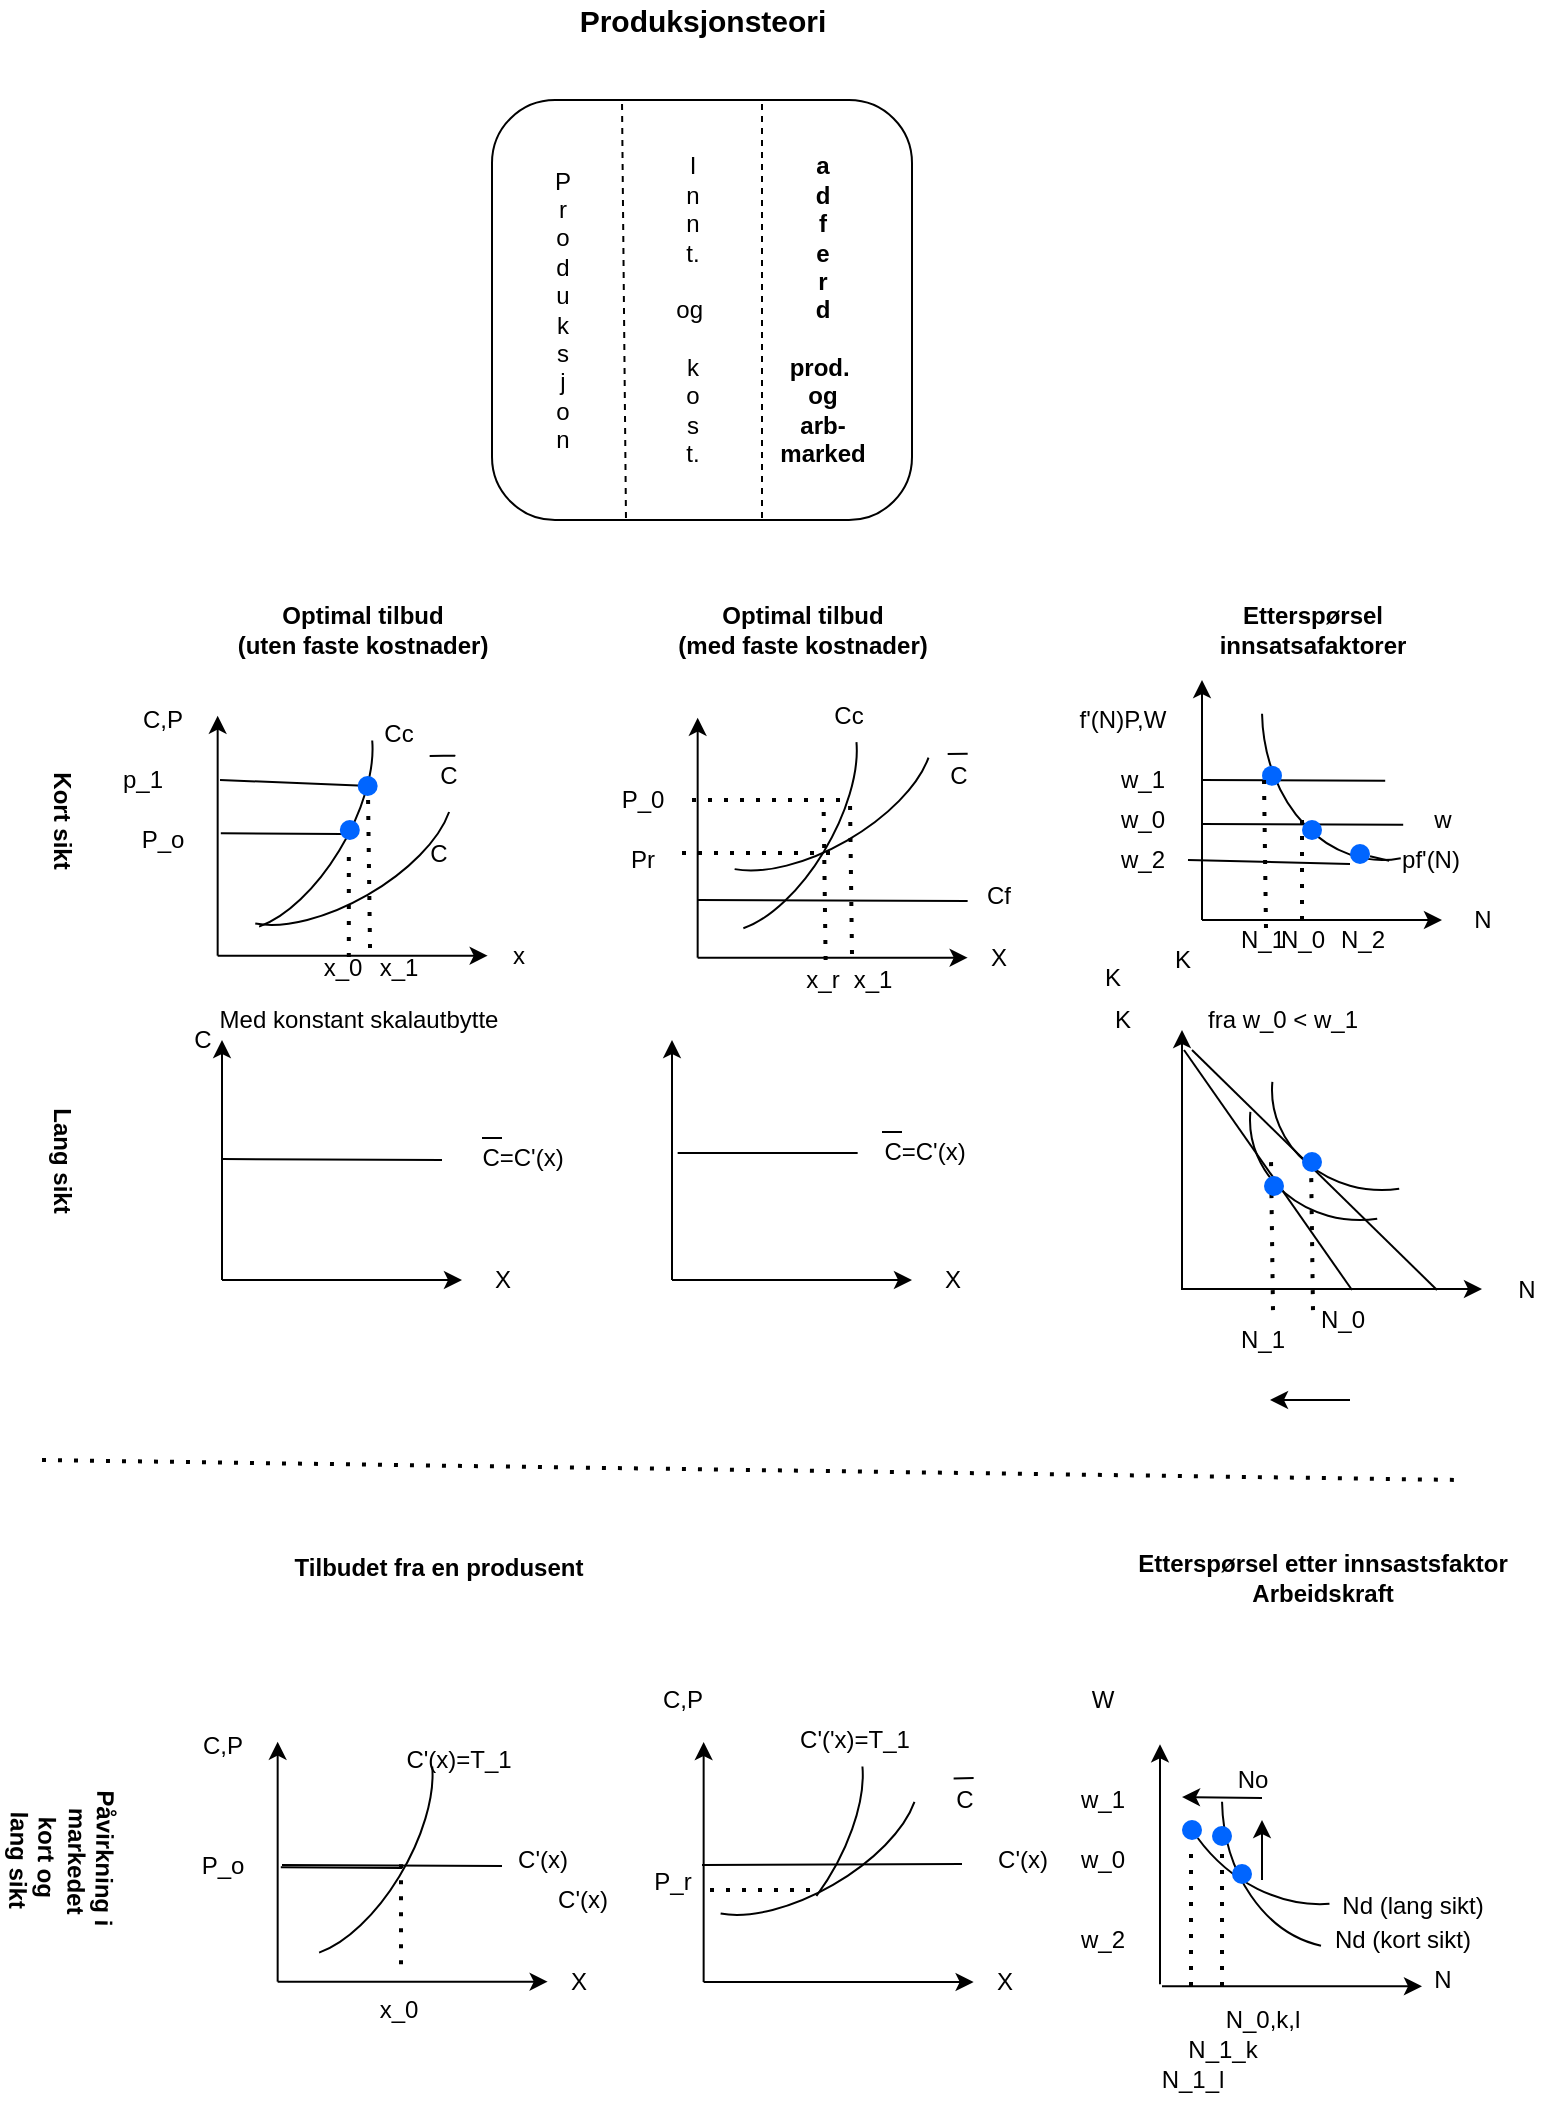<mxfile version="13.9.9" type="device"><diagram id="UaC9sKYSoofSCSLUNyeq" name="Page-1"><mxGraphModel dx="1420" dy="859" grid="1" gridSize="10" guides="1" tooltips="1" connect="1" arrows="1" fold="1" page="1" pageScale="1" pageWidth="827" pageHeight="1169" math="0" shadow="0"><root><mxCell id="0"/><mxCell id="1" parent="0"/><mxCell id="a_rR3JhyI1j8THqwhGgr-1" value="" style="rounded=1;whiteSpace=wrap;html=1;" parent="1" vertex="1"><mxGeometry x="295" y="80" width="210" height="210" as="geometry"/></mxCell><mxCell id="CCestM9y5NQriPeMEOW7-3" value="&lt;span style=&quot;font-size: 15px&quot;&gt;&lt;b&gt;Produksjonsteori&lt;/b&gt;&lt;/span&gt;" style="text;html=1;align=center;verticalAlign=middle;resizable=0;points=[];autosize=1;" parent="1" vertex="1"><mxGeometry x="330" y="30" width="140" height="20" as="geometry"/></mxCell><mxCell id="p_GAQffkMsLSsXMxCHvM-4" value="" style="endArrow=none;dashed=1;html=1;exitX=0.319;exitY=0.995;exitDx=0;exitDy=0;exitPerimeter=0;" parent="1" source="a_rR3JhyI1j8THqwhGgr-1" edge="1"><mxGeometry width="50" height="50" relative="1" as="geometry"><mxPoint x="360" y="180" as="sourcePoint"/><mxPoint x="360" y="80" as="targetPoint"/></mxGeometry></mxCell><mxCell id="p_GAQffkMsLSsXMxCHvM-6" value="" style="endArrow=none;dashed=1;html=1;" parent="1" edge="1"><mxGeometry width="50" height="50" relative="1" as="geometry"><mxPoint x="430" y="289" as="sourcePoint"/><mxPoint x="430" y="80" as="targetPoint"/></mxGeometry></mxCell><mxCell id="p_GAQffkMsLSsXMxCHvM-8" value="P&lt;br&gt;r&lt;br&gt;o&lt;br&gt;d&lt;br&gt;u&lt;br&gt;k&lt;br&gt;s&lt;br&gt;j&lt;br&gt;o&lt;br&gt;n" style="text;html=1;align=center;verticalAlign=middle;resizable=0;points=[];autosize=1;" parent="1" vertex="1"><mxGeometry x="320" y="110" width="20" height="150" as="geometry"/></mxCell><mxCell id="p_GAQffkMsLSsXMxCHvM-9" value="&lt;span&gt;I&lt;br&gt;n&lt;br&gt;n&lt;br&gt;t.&lt;br&gt;&lt;br&gt;og&amp;nbsp;&lt;br&gt;&lt;br&gt;k&lt;br&gt;o&lt;br&gt;s&lt;br&gt;t.&lt;/span&gt;" style="text;html=1;align=center;verticalAlign=middle;resizable=0;points=[];autosize=1;fontStyle=0" parent="1" vertex="1"><mxGeometry x="380" y="105" width="30" height="160" as="geometry"/></mxCell><mxCell id="p_GAQffkMsLSsXMxCHvM-10" value="a&lt;br&gt;d&lt;br&gt;f&lt;br&gt;e&lt;br&gt;r&lt;br&gt;d&lt;br&gt;&lt;br&gt;prod.&amp;nbsp;&lt;br&gt;og&lt;br&gt;arb-&lt;br&gt;marked&lt;br&gt;" style="text;html=1;align=center;verticalAlign=middle;resizable=0;points=[];autosize=1;fontStyle=1" parent="1" vertex="1"><mxGeometry x="430" y="105" width="60" height="160" as="geometry"/></mxCell><mxCell id="951J6tu9F31zDa0Nu7x3-4" value="&lt;b&gt;Etterspørsel &lt;br&gt;innsatsafaktorer&lt;/b&gt;" style="text;html=1;align=center;verticalAlign=middle;resizable=0;points=[];autosize=1;" parent="1" vertex="1"><mxGeometry x="650" y="330" width="110" height="30" as="geometry"/></mxCell><mxCell id="ce3qB9apHPRvtIBne-Hf-3" value="" style="endArrow=classic;html=1;" parent="1" edge="1"><mxGeometry width="50" height="50" relative="1" as="geometry"><mxPoint x="650" y="490" as="sourcePoint"/><mxPoint x="650" y="370" as="targetPoint"/></mxGeometry></mxCell><mxCell id="ce3qB9apHPRvtIBne-Hf-4" value="" style="endArrow=classic;html=1;" parent="1" edge="1"><mxGeometry width="50" height="50" relative="1" as="geometry"><mxPoint x="650" y="490" as="sourcePoint"/><mxPoint x="770" y="490" as="targetPoint"/></mxGeometry></mxCell><mxCell id="ce3qB9apHPRvtIBne-Hf-5" value="&lt;b&gt;Kort sikt&lt;/b&gt;" style="text;html=1;align=center;verticalAlign=middle;resizable=0;points=[];autosize=1;rotation=90;" parent="1" vertex="1"><mxGeometry x="50" y="430" width="60" height="20" as="geometry"/></mxCell><mxCell id="ce3qB9apHPRvtIBne-Hf-6" value="" style="endArrow=classic;html=1;" parent="1" edge="1"><mxGeometry width="50" height="50" relative="1" as="geometry"><mxPoint x="160" y="670" as="sourcePoint"/><mxPoint x="160" y="550" as="targetPoint"/></mxGeometry></mxCell><mxCell id="ce3qB9apHPRvtIBne-Hf-7" value="" style="endArrow=classic;html=1;" parent="1" edge="1"><mxGeometry width="50" height="50" relative="1" as="geometry"><mxPoint x="160" y="670" as="sourcePoint"/><mxPoint x="280" y="670" as="targetPoint"/></mxGeometry></mxCell><mxCell id="ce3qB9apHPRvtIBne-Hf-8" value="&lt;b&gt;Lang sikt&lt;/b&gt;" style="text;html=1;align=center;verticalAlign=middle;resizable=0;points=[];autosize=1;rotation=90;" parent="1" vertex="1"><mxGeometry x="45" y="600" width="70" height="20" as="geometry"/></mxCell><mxCell id="ce3qB9apHPRvtIBne-Hf-13" value="X" style="text;html=1;align=center;verticalAlign=middle;resizable=0;points=[];autosize=1;" parent="1" vertex="1"><mxGeometry x="290" y="660" width="20" height="20" as="geometry"/></mxCell><mxCell id="ce3qB9apHPRvtIBne-Hf-14" value="C" style="text;html=1;align=center;verticalAlign=middle;resizable=0;points=[];autosize=1;" parent="1" vertex="1"><mxGeometry x="140" y="540" width="20" height="20" as="geometry"/></mxCell><mxCell id="zjktEcn0htGLalLvoJsU-2" value="&lt;b&gt;Optimal tilbud &lt;br&gt;(uten faste kostnader)&lt;/b&gt;" style="text;html=1;align=center;verticalAlign=middle;resizable=0;points=[];autosize=1;" parent="1" vertex="1"><mxGeometry x="160" y="330" width="140" height="30" as="geometry"/></mxCell><mxCell id="zjktEcn0htGLalLvoJsU-4" value="&lt;b&gt;Påvirkning i&amp;nbsp; &lt;br&gt;markedet&lt;br&gt;kort og&amp;nbsp;&lt;br&gt;lang sikt&lt;br&gt;&lt;/b&gt;" style="text;html=1;align=center;verticalAlign=middle;resizable=0;points=[];autosize=1;rotation=91;" parent="1" vertex="1"><mxGeometry x="35" y="930" width="90" height="60" as="geometry"/></mxCell><mxCell id="zjktEcn0htGLalLvoJsU-10" value="" style="endArrow=classic;html=1;" parent="1" edge="1"><mxGeometry width="50" height="50" relative="1" as="geometry"><mxPoint x="385" y="670" as="sourcePoint"/><mxPoint x="385" y="550" as="targetPoint"/></mxGeometry></mxCell><mxCell id="zjktEcn0htGLalLvoJsU-11" value="" style="endArrow=classic;html=1;" parent="1" edge="1"><mxGeometry width="50" height="50" relative="1" as="geometry"><mxPoint x="385" y="670" as="sourcePoint"/><mxPoint x="505" y="670" as="targetPoint"/></mxGeometry></mxCell><mxCell id="zjktEcn0htGLalLvoJsU-12" value="X" style="text;html=1;align=center;verticalAlign=middle;resizable=0;points=[];autosize=1;" parent="1" vertex="1"><mxGeometry x="515" y="660" width="20" height="20" as="geometry"/></mxCell><mxCell id="zjktEcn0htGLalLvoJsU-13" value="C" style="text;html=1;align=center;verticalAlign=middle;resizable=0;points=[];autosize=1;" parent="1" vertex="1"><mxGeometry x="257.83" y="447.01" width="20" height="20" as="geometry"/></mxCell><mxCell id="zjktEcn0htGLalLvoJsU-14" value="N" style="text;html=1;align=center;verticalAlign=middle;resizable=0;points=[];autosize=1;" parent="1" vertex="1"><mxGeometry x="780" y="480" width="20" height="20" as="geometry"/></mxCell><mxCell id="zjktEcn0htGLalLvoJsU-15" value="f'(N)P,W" style="text;html=1;align=center;verticalAlign=middle;resizable=0;points=[];autosize=1;" parent="1" vertex="1"><mxGeometry x="580" y="380" width="60" height="20" as="geometry"/></mxCell><mxCell id="zjktEcn0htGLalLvoJsU-16" value="" style="endArrow=none;dashed=1;html=1;dashPattern=1 3;strokeWidth=2;" parent="1" edge="1"><mxGeometry width="50" height="50" relative="1" as="geometry"><mxPoint x="70" y="760" as="sourcePoint"/><mxPoint x="780" y="770" as="targetPoint"/></mxGeometry></mxCell><mxCell id="zjktEcn0htGLalLvoJsU-26" value="" style="endArrow=classic;html=1;" parent="1" edge="1"><mxGeometry width="50" height="50" relative="1" as="geometry"><mxPoint x="629" y="1022.13" as="sourcePoint"/><mxPoint x="629" y="902.13" as="targetPoint"/></mxGeometry></mxCell><mxCell id="zjktEcn0htGLalLvoJsU-27" value="" style="endArrow=classic;html=1;" parent="1" edge="1"><mxGeometry width="50" height="50" relative="1" as="geometry"><mxPoint x="630" y="1023.13" as="sourcePoint"/><mxPoint x="760" y="1023.13" as="targetPoint"/></mxGeometry></mxCell><mxCell id="hWmdZfSJe5X_HmLiATLG-1" value="" style="verticalLabelPosition=bottom;verticalAlign=top;html=1;shape=mxgraph.basic.arc;startAngle=0.975;endAngle=0.246;rotation=-180;" parent="1" vertex="1"><mxGeometry x="680" y="310" width="120" height="150" as="geometry"/></mxCell><mxCell id="1ukwJt8Va9qXaKHT5rkk-1" value="" style="endArrow=classic;html=1;" parent="1" edge="1"><mxGeometry width="50" height="50" relative="1" as="geometry"><mxPoint x="157.83" y="507.835" as="sourcePoint"/><mxPoint x="157.83" y="387.835" as="targetPoint"/></mxGeometry></mxCell><mxCell id="1ukwJt8Va9qXaKHT5rkk-2" value="" style="endArrow=classic;html=1;" parent="1" edge="1"><mxGeometry width="50" height="50" relative="1" as="geometry"><mxPoint x="157.83" y="507.835" as="sourcePoint"/><mxPoint x="292.83" y="507.835" as="targetPoint"/></mxGeometry></mxCell><mxCell id="1ukwJt8Va9qXaKHT5rkk-3" value="x" style="text;html=1;align=center;verticalAlign=middle;resizable=0;points=[];autosize=1;" parent="1" vertex="1"><mxGeometry x="297.83" y="497.835" width="20" height="20" as="geometry"/></mxCell><mxCell id="1ukwJt8Va9qXaKHT5rkk-5" value="" style="endArrow=classic;html=1;" parent="1" edge="1"><mxGeometry width="50" height="50" relative="1" as="geometry"><mxPoint x="397.83" y="508.835" as="sourcePoint"/><mxPoint x="397.83" y="388.835" as="targetPoint"/></mxGeometry></mxCell><mxCell id="1ukwJt8Va9qXaKHT5rkk-6" value="" style="endArrow=classic;html=1;" parent="1" edge="1"><mxGeometry width="50" height="50" relative="1" as="geometry"><mxPoint x="397.83" y="508.835" as="sourcePoint"/><mxPoint x="532.83" y="508.835" as="targetPoint"/></mxGeometry></mxCell><mxCell id="1ukwJt8Va9qXaKHT5rkk-7" value="X" style="text;html=1;align=center;verticalAlign=middle;resizable=0;points=[];autosize=1;" parent="1" vertex="1"><mxGeometry x="537.83" y="498.835" width="20" height="20" as="geometry"/></mxCell><mxCell id="1ukwJt8Va9qXaKHT5rkk-8" value="" style="endArrow=none;html=1;" parent="1" edge="1"><mxGeometry width="50" height="50" relative="1" as="geometry"><mxPoint x="397.83" y="480.005" as="sourcePoint"/><mxPoint x="532.83" y="480.505" as="targetPoint"/></mxGeometry></mxCell><mxCell id="1ukwJt8Va9qXaKHT5rkk-9" value="Cf" style="text;html=1;align=center;verticalAlign=middle;resizable=0;points=[];autosize=1;" parent="1" vertex="1"><mxGeometry x="532.83" y="467.835" width="30" height="20" as="geometry"/></mxCell><mxCell id="1ukwJt8Va9qXaKHT5rkk-10" value="Cc" style="text;html=1;align=center;verticalAlign=middle;resizable=0;points=[];autosize=1;" parent="1" vertex="1"><mxGeometry x="457.83" y="377.835" width="30" height="20" as="geometry"/></mxCell><mxCell id="1ukwJt8Va9qXaKHT5rkk-11" value="Cc" style="text;html=1;align=center;verticalAlign=middle;resizable=0;points=[];autosize=1;" parent="1" vertex="1"><mxGeometry x="232.83" y="387.205" width="30" height="20" as="geometry"/></mxCell><mxCell id="1ukwJt8Va9qXaKHT5rkk-12" value="" style="verticalLabelPosition=bottom;verticalAlign=top;html=1;shape=mxgraph.basic.arc;startAngle=0.845;endAngle=0.17;rotation=120;" parent="1" vertex="1"><mxGeometry x="130" y="407.205" width="127.83" height="60.63" as="geometry"/></mxCell><mxCell id="1ukwJt8Va9qXaKHT5rkk-14" value="" style="verticalLabelPosition=bottom;verticalAlign=top;html=1;shape=mxgraph.basic.arc;startAngle=0.845;endAngle=0.17;rotation=120;" parent="1" vertex="1"><mxGeometry x="372.126" y="408.029" width="127.83" height="60.63" as="geometry"/></mxCell><mxCell id="1ukwJt8Va9qXaKHT5rkk-15" value="" style="verticalLabelPosition=bottom;verticalAlign=top;html=1;shape=mxgraph.basic.arc;startAngle=0.831;endAngle=0.17;rotation=60;direction=south;" parent="1" vertex="1"><mxGeometry x="187.516" y="387.209" width="60.63" height="127.83" as="geometry"/></mxCell><mxCell id="1ukwJt8Va9qXaKHT5rkk-16" value="C" style="text;html=1;align=center;verticalAlign=middle;resizable=0;points=[];autosize=1;" parent="1" vertex="1"><mxGeometry x="262.83" y="408.025" width="20" height="20" as="geometry"/></mxCell><mxCell id="1ukwJt8Va9qXaKHT5rkk-17" value="" style="verticalLabelPosition=bottom;verticalAlign=top;html=1;shape=mxgraph.basic.arc;startAngle=0.831;endAngle=0.17;rotation=60;direction=south;" parent="1" vertex="1"><mxGeometry x="427.205" y="360.001" width="60.63" height="127.83" as="geometry"/></mxCell><mxCell id="1ukwJt8Va9qXaKHT5rkk-18" value="" style="endArrow=none;html=1;" parent="1" edge="1"><mxGeometry width="50" height="50" relative="1" as="geometry"><mxPoint x="263.83" y="408.025" as="sourcePoint"/><mxPoint x="273.83" y="407.835" as="targetPoint"/><Array as="points"><mxPoint x="277.83" y="407.835"/></Array></mxGeometry></mxCell><mxCell id="1ukwJt8Va9qXaKHT5rkk-19" value="C" style="text;html=1;align=center;verticalAlign=middle;resizable=0;points=[];autosize=1;" parent="1" vertex="1"><mxGeometry x="517.83" y="407.835" width="20" height="20" as="geometry"/></mxCell><mxCell id="1ukwJt8Va9qXaKHT5rkk-20" value="" style="endArrow=none;html=1;" parent="1" edge="1"><mxGeometry width="50" height="50" relative="1" as="geometry"><mxPoint x="522.83" y="407.025" as="sourcePoint"/><mxPoint x="532.83" y="406.835" as="targetPoint"/></mxGeometry></mxCell><mxCell id="1ukwJt8Va9qXaKHT5rkk-21" value="C,P" style="text;html=1;align=center;verticalAlign=middle;resizable=0;points=[];autosize=1;" parent="1" vertex="1"><mxGeometry x="110" y="380" width="40" height="20" as="geometry"/></mxCell><mxCell id="1ukwJt8Va9qXaKHT5rkk-22" value="" style="endArrow=none;html=1;" parent="1" edge="1"><mxGeometry width="50" height="50" relative="1" as="geometry"><mxPoint x="159.41" y="446.62" as="sourcePoint"/><mxPoint x="220" y="447" as="targetPoint"/></mxGeometry></mxCell><mxCell id="1ukwJt8Va9qXaKHT5rkk-23" value="P_o" style="text;html=1;align=center;verticalAlign=middle;resizable=0;points=[];autosize=1;" parent="1" vertex="1"><mxGeometry x="110" y="440" width="40" height="20" as="geometry"/></mxCell><mxCell id="5ppXmT46msDlH3F3lIWp-1" value="&lt;b&gt;Optimal tilbud &lt;br&gt;(med faste kostnader)&lt;/b&gt;" style="text;html=1;align=center;verticalAlign=middle;resizable=0;points=[];autosize=1;" parent="1" vertex="1"><mxGeometry x="380" y="330" width="140" height="30" as="geometry"/></mxCell><mxCell id="5ppXmT46msDlH3F3lIWp-2" value="" style="endArrow=none;html=1;" parent="1" edge="1"><mxGeometry width="50" height="50" relative="1" as="geometry"><mxPoint x="650" y="442" as="sourcePoint"/><mxPoint x="750.59" y="442.38" as="targetPoint"/></mxGeometry></mxCell><mxCell id="5ppXmT46msDlH3F3lIWp-4" value="" style="endArrow=none;dashed=1;html=1;dashPattern=1 3;strokeWidth=2;" parent="1" edge="1"><mxGeometry width="50" height="50" relative="1" as="geometry"><mxPoint x="700" y="490" as="sourcePoint"/><mxPoint x="700" y="440" as="targetPoint"/></mxGeometry></mxCell><mxCell id="5ppXmT46msDlH3F3lIWp-11" value="w_0" style="text;html=1;align=center;verticalAlign=middle;resizable=0;points=[];autosize=1;" parent="1" vertex="1"><mxGeometry x="600" y="430" width="40" height="20" as="geometry"/></mxCell><mxCell id="5ppXmT46msDlH3F3lIWp-12" value="N_0" style="text;html=1;align=center;verticalAlign=middle;resizable=0;points=[];autosize=1;" parent="1" vertex="1"><mxGeometry x="680" y="490" width="40" height="20" as="geometry"/></mxCell><mxCell id="5ppXmT46msDlH3F3lIWp-13" value="" style="endArrow=none;html=1;" parent="1" edge="1"><mxGeometry width="50" height="50" relative="1" as="geometry"><mxPoint x="160" y="609.5" as="sourcePoint"/><mxPoint x="270" y="610" as="targetPoint"/></mxGeometry></mxCell><mxCell id="5ppXmT46msDlH3F3lIWp-15" value="" style="endArrow=none;html=1;" parent="1" edge="1"><mxGeometry width="50" height="50" relative="1" as="geometry"><mxPoint x="387.83" y="606.5" as="sourcePoint"/><mxPoint x="477.83" y="606.5" as="targetPoint"/></mxGeometry></mxCell><mxCell id="5ppXmT46msDlH3F3lIWp-16" value="Med konstant skalautbytte" style="text;html=1;align=center;verticalAlign=middle;resizable=0;points=[];autosize=1;" parent="1" vertex="1"><mxGeometry x="152.83" y="530" width="150" height="20" as="geometry"/></mxCell><mxCell id="VPZ1hvxg58p2FlDSCskv-1" value="C=C'(x)" style="text;html=1;align=center;verticalAlign=middle;resizable=0;points=[];autosize=1;" parent="1" vertex="1"><mxGeometry x="280" y="599" width="60" height="20" as="geometry"/></mxCell><mxCell id="VPZ1hvxg58p2FlDSCskv-2" value="" style="endArrow=none;html=1;" parent="1" edge="1"><mxGeometry width="50" height="50" relative="1" as="geometry"><mxPoint x="290" y="599" as="sourcePoint"/><mxPoint x="300" y="599" as="targetPoint"/></mxGeometry></mxCell><mxCell id="VPZ1hvxg58p2FlDSCskv-4" value="" style="endArrow=none;html=1;" parent="1" edge="1"><mxGeometry width="50" height="50" relative="1" as="geometry"><mxPoint x="490" y="596" as="sourcePoint"/><mxPoint x="500" y="596" as="targetPoint"/></mxGeometry></mxCell><mxCell id="VPZ1hvxg58p2FlDSCskv-8" value="" style="endArrow=classic;html=1;" parent="1" edge="1"><mxGeometry width="50" height="50" relative="1" as="geometry"><mxPoint x="187.83" y="1020.825" as="sourcePoint"/><mxPoint x="187.83" y="900.825" as="targetPoint"/></mxGeometry></mxCell><mxCell id="VPZ1hvxg58p2FlDSCskv-9" value="" style="endArrow=classic;html=1;" parent="1" edge="1"><mxGeometry width="50" height="50" relative="1" as="geometry"><mxPoint x="187.83" y="1020.825" as="sourcePoint"/><mxPoint x="322.83" y="1020.825" as="targetPoint"/></mxGeometry></mxCell><mxCell id="VPZ1hvxg58p2FlDSCskv-10" value="X" style="text;html=1;align=center;verticalAlign=middle;resizable=0;points=[];autosize=1;" parent="1" vertex="1"><mxGeometry x="327.83" y="1010.825" width="20" height="20" as="geometry"/></mxCell><mxCell id="VPZ1hvxg58p2FlDSCskv-11" value="C'(x)=T_1" style="text;html=1;align=center;verticalAlign=middle;resizable=0;points=[];autosize=1;" parent="1" vertex="1"><mxGeometry x="242.83" y="900.195" width="70" height="20" as="geometry"/></mxCell><mxCell id="VPZ1hvxg58p2FlDSCskv-16" value="C,P" style="text;html=1;align=center;verticalAlign=middle;resizable=0;points=[];autosize=1;" parent="1" vertex="1"><mxGeometry x="140" y="892.99" width="40" height="20" as="geometry"/></mxCell><mxCell id="VPZ1hvxg58p2FlDSCskv-17" value="" style="endArrow=none;html=1;" parent="1" edge="1"><mxGeometry width="50" height="50" relative="1" as="geometry"><mxPoint x="189.41" y="963.61" as="sourcePoint"/><mxPoint x="250" y="963.99" as="targetPoint"/></mxGeometry></mxCell><mxCell id="VPZ1hvxg58p2FlDSCskv-18" value="P_o" style="text;html=1;align=center;verticalAlign=middle;resizable=0;points=[];autosize=1;" parent="1" vertex="1"><mxGeometry x="140" y="952.99" width="40" height="20" as="geometry"/></mxCell><mxCell id="Kwz14sn4EtKRridRSVIP-4" value="K" style="text;html=1;align=center;verticalAlign=middle;resizable=0;points=[];autosize=1;" parent="1" vertex="1"><mxGeometry x="595" y="508.5" width="20" height="20" as="geometry"/></mxCell><mxCell id="Kwz14sn4EtKRridRSVIP-16" value="No" style="text;html=1;align=center;verticalAlign=middle;resizable=0;points=[];autosize=1;" parent="1" vertex="1"><mxGeometry x="660" y="910" width="30" height="20" as="geometry"/></mxCell><mxCell id="7C_rVE9mdMOPhU-bXLYy-1" value="" style="endArrow=classic;html=1;" parent="1" edge="1"><mxGeometry width="50" height="50" relative="1" as="geometry"><mxPoint x="640" y="675" as="sourcePoint"/><mxPoint x="640" y="545" as="targetPoint"/></mxGeometry></mxCell><mxCell id="7C_rVE9mdMOPhU-bXLYy-2" value="" style="endArrow=classic;html=1;" parent="1" edge="1"><mxGeometry width="50" height="50" relative="1" as="geometry"><mxPoint x="640" y="674.5" as="sourcePoint"/><mxPoint x="790" y="674.5" as="targetPoint"/></mxGeometry></mxCell><mxCell id="7C_rVE9mdMOPhU-bXLYy-3" value="N" style="text;html=1;align=center;verticalAlign=middle;resizable=0;points=[];autosize=1;" parent="1" vertex="1"><mxGeometry x="802" y="665" width="20" height="20" as="geometry"/></mxCell><mxCell id="7C_rVE9mdMOPhU-bXLYy-4" value="K" style="text;html=1;align=center;verticalAlign=middle;resizable=0;points=[];autosize=1;" parent="1" vertex="1"><mxGeometry x="630" y="500" width="20" height="20" as="geometry"/></mxCell><mxCell id="7C_rVE9mdMOPhU-bXLYy-5" value="" style="endArrow=none;html=1;" parent="1" edge="1"><mxGeometry width="50" height="50" relative="1" as="geometry"><mxPoint x="645" y="555" as="sourcePoint"/><mxPoint x="767.5" y="675" as="targetPoint"/></mxGeometry></mxCell><mxCell id="7C_rVE9mdMOPhU-bXLYy-8" value="" style="endArrow=none;html=1;" parent="1" edge="1"><mxGeometry width="50" height="50" relative="1" as="geometry"><mxPoint x="641" y="555" as="sourcePoint"/><mxPoint x="725" y="675" as="targetPoint"/></mxGeometry></mxCell><mxCell id="7C_rVE9mdMOPhU-bXLYy-10" value="" style="verticalLabelPosition=bottom;verticalAlign=top;html=1;shape=mxgraph.basic.arc;startAngle=0.975;endAngle=0.263;rotation=-180;" parent="1" vertex="1"><mxGeometry x="674" y="540" width="110" height="100" as="geometry"/></mxCell><mxCell id="7C_rVE9mdMOPhU-bXLYy-12" value="" style="verticalLabelPosition=bottom;verticalAlign=top;html=1;shape=mxgraph.basic.arc;startAngle=0.975;endAngle=0.263;rotation=-180;" parent="1" vertex="1"><mxGeometry x="685" y="525" width="110" height="100" as="geometry"/></mxCell><mxCell id="7C_rVE9mdMOPhU-bXLYy-20" value="" style="verticalLabelPosition=bottom;verticalAlign=top;html=1;shape=mxgraph.basic.arc;startAngle=0.028;endAngle=0.246;rotation=-180;" parent="1" vertex="1"><mxGeometry x="660" y="854" width="120" height="150" as="geometry"/></mxCell><mxCell id="7C_rVE9mdMOPhU-bXLYy-21" value="" style="verticalLabelPosition=bottom;verticalAlign=top;html=1;shape=mxgraph.basic.arc;startAngle=0.076;endAngle=0.246;rotation=-215;" parent="1" vertex="1"><mxGeometry x="635" y="835.19" width="130" height="150" as="geometry"/></mxCell><mxCell id="7C_rVE9mdMOPhU-bXLYy-22" value="N" style="text;html=1;align=center;verticalAlign=middle;resizable=0;points=[];autosize=1;" parent="1" vertex="1"><mxGeometry x="760" y="1010" width="20" height="20" as="geometry"/></mxCell><mxCell id="7C_rVE9mdMOPhU-bXLYy-23" value="Nd (lang sikt)" style="text;html=1;align=center;verticalAlign=middle;resizable=0;points=[];autosize=1;" parent="1" vertex="1"><mxGeometry x="710" y="972.99" width="90" height="20" as="geometry"/></mxCell><mxCell id="7C_rVE9mdMOPhU-bXLYy-24" value="Nd (kort sikt)" style="text;html=1;align=center;verticalAlign=middle;resizable=0;points=[];autosize=1;" parent="1" vertex="1"><mxGeometry x="710" y="990" width="80" height="20" as="geometry"/></mxCell><mxCell id="7C_rVE9mdMOPhU-bXLYy-26" value="" style="endArrow=classic;html=1;" parent="1" edge="1"><mxGeometry width="50" height="50" relative="1" as="geometry"><mxPoint x="400.82" y="1021.0" as="sourcePoint"/><mxPoint x="400.82" y="901.0" as="targetPoint"/></mxGeometry></mxCell><mxCell id="7C_rVE9mdMOPhU-bXLYy-27" value="" style="endArrow=classic;html=1;" parent="1" edge="1"><mxGeometry width="50" height="50" relative="1" as="geometry"><mxPoint x="400.82" y="1021.0" as="sourcePoint"/><mxPoint x="535.82" y="1021.0" as="targetPoint"/></mxGeometry></mxCell><mxCell id="7C_rVE9mdMOPhU-bXLYy-28" value="X" style="text;html=1;align=center;verticalAlign=middle;resizable=0;points=[];autosize=1;" parent="1" vertex="1"><mxGeometry x="540.82" y="1011" width="20" height="20" as="geometry"/></mxCell><mxCell id="7C_rVE9mdMOPhU-bXLYy-31" value="C'('x)=T_1" style="text;html=1;align=center;verticalAlign=middle;resizable=0;points=[];autosize=1;" parent="1" vertex="1"><mxGeometry x="440.82" y="890" width="70" height="20" as="geometry"/></mxCell><mxCell id="7C_rVE9mdMOPhU-bXLYy-32" value="" style="verticalLabelPosition=bottom;verticalAlign=top;html=1;shape=mxgraph.basic.arc;startAngle=0.845;endAngle=0.037;rotation=120;" parent="1" vertex="1"><mxGeometry x="375.116" y="920.195" width="127.83" height="60.63" as="geometry"/></mxCell><mxCell id="7C_rVE9mdMOPhU-bXLYy-33" value="" style="verticalLabelPosition=bottom;verticalAlign=top;html=1;shape=mxgraph.basic.arc;startAngle=0.831;endAngle=0.17;rotation=60;direction=south;" parent="1" vertex="1"><mxGeometry x="420.195" y="882.166" width="60.63" height="127.83" as="geometry"/></mxCell><mxCell id="7C_rVE9mdMOPhU-bXLYy-34" value="C" style="text;html=1;align=center;verticalAlign=middle;resizable=0;points=[];autosize=1;" parent="1" vertex="1"><mxGeometry x="520.82" y="920" width="20" height="20" as="geometry"/></mxCell><mxCell id="7C_rVE9mdMOPhU-bXLYy-35" value="" style="endArrow=none;html=1;" parent="1" edge="1"><mxGeometry width="50" height="50" relative="1" as="geometry"><mxPoint x="525.82" y="919.19" as="sourcePoint"/><mxPoint x="535.82" y="919.0" as="targetPoint"/></mxGeometry></mxCell><mxCell id="7C_rVE9mdMOPhU-bXLYy-36" value="C,P" style="text;html=1;align=center;verticalAlign=middle;resizable=0;points=[];autosize=1;" parent="1" vertex="1"><mxGeometry x="370" y="870" width="40" height="20" as="geometry"/></mxCell><mxCell id="7C_rVE9mdMOPhU-bXLYy-37" value="P_r" style="text;html=1;align=center;verticalAlign=middle;resizable=0;points=[];autosize=1;" parent="1" vertex="1"><mxGeometry x="370" y="960.82" width="30" height="20" as="geometry"/></mxCell><mxCell id="G65WqSoyPdW2EN7mozn6-1" value="" style="shape=ellipse;fillColor=#0065FF;strokeColor=none;html=1" parent="1" vertex="1"><mxGeometry x="218.91" y="440" width="10" height="10" as="geometry"/></mxCell><mxCell id="G65WqSoyPdW2EN7mozn6-2" value="" style="endArrow=none;dashed=1;html=1;dashPattern=1 3;strokeWidth=2;" parent="1" edge="1"><mxGeometry width="50" height="50" relative="1" as="geometry"><mxPoint x="223.41" y="508.5" as="sourcePoint"/><mxPoint x="223.41" y="458.5" as="targetPoint"/></mxGeometry></mxCell><mxCell id="G65WqSoyPdW2EN7mozn6-3" value="x_0" style="text;html=1;align=center;verticalAlign=middle;resizable=0;points=[];autosize=1;" parent="1" vertex="1"><mxGeometry x="205" y="504" width="30" height="20" as="geometry"/></mxCell><mxCell id="G65WqSoyPdW2EN7mozn6-4" value="" style="endArrow=none;html=1;entryX=0.245;entryY=0.047;entryDx=0;entryDy=0;entryPerimeter=0;" parent="1" edge="1"><mxGeometry width="50" height="50" relative="1" as="geometry"><mxPoint x="159" y="420" as="sourcePoint"/><mxPoint x="233.999" y="423.023" as="targetPoint"/></mxGeometry></mxCell><mxCell id="G65WqSoyPdW2EN7mozn6-5" value="" style="endArrow=none;dashed=1;html=1;dashPattern=1 3;strokeWidth=2;exitX=0.967;exitY=0;exitDx=0;exitDy=0;exitPerimeter=0;entryX=0.289;entryY=0.012;entryDx=0;entryDy=0;entryPerimeter=0;" parent="1" source="G65WqSoyPdW2EN7mozn6-3" target="1ukwJt8Va9qXaKHT5rkk-12" edge="1"><mxGeometry width="50" height="50" relative="1" as="geometry"><mxPoint x="235" y="490" as="sourcePoint"/><mxPoint x="235" y="440" as="targetPoint"/></mxGeometry></mxCell><mxCell id="G65WqSoyPdW2EN7mozn6-6" value="p_1" style="text;html=1;align=center;verticalAlign=middle;resizable=0;points=[];autosize=1;" parent="1" vertex="1"><mxGeometry x="100" y="410" width="40" height="20" as="geometry"/></mxCell><mxCell id="G65WqSoyPdW2EN7mozn6-8" value="x_1" style="text;html=1;align=center;verticalAlign=middle;resizable=0;points=[];autosize=1;" parent="1" vertex="1"><mxGeometry x="232.83" y="504" width="30" height="20" as="geometry"/></mxCell><mxCell id="G65WqSoyPdW2EN7mozn6-10" value="" style="shape=ellipse;fillColor=#0065FF;strokeColor=none;html=1" parent="1" vertex="1"><mxGeometry x="227.83" y="418.02" width="10" height="10" as="geometry"/></mxCell><mxCell id="G65WqSoyPdW2EN7mozn6-11" value="" style="endArrow=none;dashed=1;html=1;dashPattern=1 3;strokeWidth=2;" parent="1" edge="1"><mxGeometry width="50" height="50" relative="1" as="geometry"><mxPoint x="390" y="456.51" as="sourcePoint"/><mxPoint x="470" y="456.51" as="targetPoint"/></mxGeometry></mxCell><mxCell id="G65WqSoyPdW2EN7mozn6-12" value="Pr" style="text;html=1;align=center;verticalAlign=middle;resizable=0;points=[];autosize=1;" parent="1" vertex="1"><mxGeometry x="355" y="450" width="30" height="20" as="geometry"/></mxCell><mxCell id="G65WqSoyPdW2EN7mozn6-13" value="P_0" style="text;html=1;align=center;verticalAlign=middle;resizable=0;points=[];autosize=1;" parent="1" vertex="1"><mxGeometry x="350" y="420" width="40" height="20" as="geometry"/></mxCell><mxCell id="G65WqSoyPdW2EN7mozn6-14" value="" style="endArrow=none;dashed=1;html=1;dashPattern=1 3;strokeWidth=2;" parent="1" edge="1"><mxGeometry width="50" height="50" relative="1" as="geometry"><mxPoint x="395" y="430" as="sourcePoint"/><mxPoint x="475" y="430" as="targetPoint"/></mxGeometry></mxCell><mxCell id="G65WqSoyPdW2EN7mozn6-15" value="" style="endArrow=none;dashed=1;html=1;dashPattern=1 3;strokeWidth=2;exitX=0.967;exitY=0;exitDx=0;exitDy=0;exitPerimeter=0;entryX=0.289;entryY=0.012;entryDx=0;entryDy=0;entryPerimeter=0;" parent="1" edge="1"><mxGeometry width="50" height="50" relative="1" as="geometry"><mxPoint x="475" y="507" as="sourcePoint"/><mxPoint x="474.015" y="431.955" as="targetPoint"/></mxGeometry></mxCell><mxCell id="G65WqSoyPdW2EN7mozn6-16" value="" style="endArrow=none;dashed=1;html=1;dashPattern=1 3;strokeWidth=2;exitX=0.967;exitY=0;exitDx=0;exitDy=0;exitPerimeter=0;entryX=0.289;entryY=0.012;entryDx=0;entryDy=0;entryPerimeter=0;" parent="1" edge="1"><mxGeometry width="50" height="50" relative="1" as="geometry"><mxPoint x="461.81" y="510" as="sourcePoint"/><mxPoint x="460.825" y="434.955" as="targetPoint"/></mxGeometry></mxCell><mxCell id="G65WqSoyPdW2EN7mozn6-17" value="x_r" style="text;html=1;align=center;verticalAlign=middle;resizable=0;points=[];autosize=1;" parent="1" vertex="1"><mxGeometry x="445" y="510" width="30" height="20" as="geometry"/></mxCell><mxCell id="G65WqSoyPdW2EN7mozn6-18" value="x_1" style="text;html=1;align=center;verticalAlign=middle;resizable=0;points=[];autosize=1;" parent="1" vertex="1"><mxGeometry x="469.96" y="510" width="30" height="20" as="geometry"/></mxCell><mxCell id="3KKF1X0GgBT3Cgy9VWMM-1" value="Tilbudet fra en produsent" style="text;html=1;align=center;verticalAlign=middle;resizable=0;points=[];autosize=1;fontStyle=1" parent="1" vertex="1"><mxGeometry x="187.83" y="804" width="160" height="20" as="geometry"/></mxCell><mxCell id="3KKF1X0GgBT3Cgy9VWMM-2" value="" style="endArrow=none;dashed=1;html=1;dashPattern=1 3;strokeWidth=2;" parent="1" edge="1"><mxGeometry width="50" height="50" relative="1" as="geometry"><mxPoint x="249.5" y="1012.13" as="sourcePoint"/><mxPoint x="249.5" y="962.13" as="targetPoint"/></mxGeometry></mxCell><mxCell id="3KKF1X0GgBT3Cgy9VWMM-3" value="x_0" style="text;html=1;align=center;verticalAlign=middle;resizable=0;points=[];autosize=1;" parent="1" vertex="1"><mxGeometry x="232.83" y="1025" width="30" height="20" as="geometry"/></mxCell><mxCell id="3KKF1X0GgBT3Cgy9VWMM-4" value="" style="endArrow=none;dashed=1;html=1;dashPattern=1 3;strokeWidth=2;" parent="1" edge="1"><mxGeometry width="50" height="50" relative="1" as="geometry"><mxPoint x="404" y="975" as="sourcePoint"/><mxPoint x="460" y="975" as="targetPoint"/></mxGeometry></mxCell><mxCell id="CH8VoJ6MV7gczZHUi32g-2" value="" style="endArrow=none;html=1;" parent="1" edge="1"><mxGeometry width="50" height="50" relative="1" as="geometry"><mxPoint x="190" y="962.49" as="sourcePoint"/><mxPoint x="300" y="962.99" as="targetPoint"/></mxGeometry></mxCell><mxCell id="CH8VoJ6MV7gczZHUi32g-3" value="C'(x)" style="text;html=1;align=center;verticalAlign=middle;resizable=0;points=[];autosize=1;" parent="1" vertex="1"><mxGeometry x="300" y="950" width="40" height="20" as="geometry"/></mxCell><mxCell id="CH8VoJ6MV7gczZHUi32g-14" value="" style="endArrow=none;html=1;" parent="1" edge="1"><mxGeometry width="50" height="50" relative="1" as="geometry"><mxPoint x="400" y="962.49" as="sourcePoint"/><mxPoint x="530" y="962" as="targetPoint"/></mxGeometry></mxCell><mxCell id="CH8VoJ6MV7gczZHUi32g-16" value="pf'(N)" style="text;html=1;align=center;verticalAlign=middle;resizable=0;points=[];autosize=1;" parent="1" vertex="1"><mxGeometry x="744" y="450" width="40" height="20" as="geometry"/></mxCell><mxCell id="G4L9ZQQn9UFogSxBOhqd-1" value="w" style="text;html=1;align=center;verticalAlign=middle;resizable=0;points=[];autosize=1;" parent="1" vertex="1"><mxGeometry x="760" y="430" width="20" height="20" as="geometry"/></mxCell><mxCell id="G4L9ZQQn9UFogSxBOhqd-2" value="" style="endArrow=none;dashed=1;html=1;dashPattern=1 3;strokeWidth=2;" parent="1" edge="1"><mxGeometry width="50" height="50" relative="1" as="geometry"><mxPoint x="700" y="490" as="sourcePoint"/><mxPoint x="700" y="440" as="targetPoint"/></mxGeometry></mxCell><mxCell id="G4L9ZQQn9UFogSxBOhqd-7" value="" style="shape=ellipse;fillColor=#0065FF;strokeColor=none;html=1" parent="1" vertex="1"><mxGeometry x="700" y="440" width="10" height="10" as="geometry"/></mxCell><mxCell id="G4L9ZQQn9UFogSxBOhqd-9" value="" style="endArrow=none;html=1;" parent="1" edge="1"><mxGeometry width="50" height="50" relative="1" as="geometry"><mxPoint x="650" y="420" as="sourcePoint"/><mxPoint x="741.59" y="420.38" as="targetPoint"/></mxGeometry></mxCell><mxCell id="G4L9ZQQn9UFogSxBOhqd-11" value="" style="shape=ellipse;fillColor=#0065FF;strokeColor=none;html=1" parent="1" vertex="1"><mxGeometry x="680" y="412.83" width="10" height="10" as="geometry"/></mxCell><mxCell id="G4L9ZQQn9UFogSxBOhqd-13" value="" style="endArrow=none;dashed=1;html=1;dashPattern=1 3;strokeWidth=2;exitX=0.05;exitY=0.2;exitDx=0;exitDy=0;exitPerimeter=0;" parent="1" source="5ppXmT46msDlH3F3lIWp-12" edge="1"><mxGeometry width="50" height="50" relative="1" as="geometry"><mxPoint x="681" y="470" as="sourcePoint"/><mxPoint x="681" y="420" as="targetPoint"/></mxGeometry></mxCell><mxCell id="G4L9ZQQn9UFogSxBOhqd-14" value="N_1" style="text;html=1;align=center;verticalAlign=middle;resizable=0;points=[];autosize=1;" parent="1" vertex="1"><mxGeometry x="660" y="490" width="40" height="20" as="geometry"/></mxCell><mxCell id="G4L9ZQQn9UFogSxBOhqd-15" value="w_1" style="text;html=1;align=center;verticalAlign=middle;resizable=0;points=[];autosize=1;" parent="1" vertex="1"><mxGeometry x="600" y="410" width="40" height="20" as="geometry"/></mxCell><mxCell id="G4L9ZQQn9UFogSxBOhqd-16" value="Etterspørsel etter innsastsfaktor&lt;br&gt;Arbeidskraft" style="text;html=1;align=center;verticalAlign=middle;resizable=0;points=[];autosize=1;fontStyle=1" parent="1" vertex="1"><mxGeometry x="610" y="804" width="200" height="30" as="geometry"/></mxCell><mxCell id="G4L9ZQQn9UFogSxBOhqd-17" value="W" style="text;html=1;align=center;verticalAlign=middle;resizable=0;points=[];autosize=1;" parent="1" vertex="1"><mxGeometry x="585" y="870" width="30" height="20" as="geometry"/></mxCell><mxCell id="G4L9ZQQn9UFogSxBOhqd-18" value="" style="endArrow=none;html=1;" parent="1" source="G4L9ZQQn9UFogSxBOhqd-19" edge="1"><mxGeometry width="50" height="50" relative="1" as="geometry"><mxPoint x="643" y="460" as="sourcePoint"/><mxPoint x="743.59" y="460.38" as="targetPoint"/></mxGeometry></mxCell><mxCell id="G4L9ZQQn9UFogSxBOhqd-19" value="" style="shape=ellipse;fillColor=#0065FF;strokeColor=none;html=1" parent="1" vertex="1"><mxGeometry x="724" y="452.01" width="10" height="10" as="geometry"/></mxCell><mxCell id="G4L9ZQQn9UFogSxBOhqd-21" value="" style="endArrow=none;html=1;" parent="1" edge="1"><mxGeometry width="50" height="50" relative="1" as="geometry"><mxPoint x="643" y="460" as="sourcePoint"/><mxPoint x="724" y="462" as="targetPoint"/></mxGeometry></mxCell><mxCell id="G4L9ZQQn9UFogSxBOhqd-22" value="w_2" style="text;html=1;align=center;verticalAlign=middle;resizable=0;points=[];autosize=1;" parent="1" vertex="1"><mxGeometry x="600" y="450" width="40" height="20" as="geometry"/></mxCell><mxCell id="G4L9ZQQn9UFogSxBOhqd-25" value="N_2" style="text;html=1;align=center;verticalAlign=middle;resizable=0;points=[];autosize=1;" parent="1" vertex="1"><mxGeometry x="710" y="490" width="40" height="20" as="geometry"/></mxCell><mxCell id="G4L9ZQQn9UFogSxBOhqd-26" value="w_0" style="text;html=1;align=center;verticalAlign=middle;resizable=0;points=[];autosize=1;" parent="1" vertex="1"><mxGeometry x="580" y="950" width="40" height="20" as="geometry"/></mxCell><mxCell id="G4L9ZQQn9UFogSxBOhqd-27" value="w_1" style="text;html=1;align=center;verticalAlign=middle;resizable=0;points=[];autosize=1;" parent="1" vertex="1"><mxGeometry x="580" y="920.19" width="40" height="20" as="geometry"/></mxCell><mxCell id="G4L9ZQQn9UFogSxBOhqd-28" value="w_2" style="text;html=1;align=center;verticalAlign=middle;resizable=0;points=[];autosize=1;" parent="1" vertex="1"><mxGeometry x="580" y="990" width="40" height="20" as="geometry"/></mxCell><mxCell id="G4L9ZQQn9UFogSxBOhqd-29" value="K" style="text;html=1;align=center;verticalAlign=middle;resizable=0;points=[];autosize=1;" parent="1" vertex="1"><mxGeometry x="600" y="530" width="20" height="20" as="geometry"/></mxCell><mxCell id="N1zODEUqqnTEC5072BRB-2" value="N_0" style="text;html=1;align=center;verticalAlign=middle;resizable=0;points=[];autosize=1;" parent="1" vertex="1"><mxGeometry x="700" y="680" width="40" height="20" as="geometry"/></mxCell><mxCell id="N1zODEUqqnTEC5072BRB-3" value="" style="endArrow=none;dashed=1;html=1;dashPattern=1 3;strokeWidth=2;exitX=0.967;exitY=0;exitDx=0;exitDy=0;exitPerimeter=0;entryX=0.289;entryY=0.012;entryDx=0;entryDy=0;entryPerimeter=0;" parent="1" edge="1"><mxGeometry width="50" height="50" relative="1" as="geometry"><mxPoint x="705.49" y="685.05" as="sourcePoint"/><mxPoint x="704.505" y="610.005" as="targetPoint"/></mxGeometry></mxCell><mxCell id="N1zODEUqqnTEC5072BRB-4" value="" style="endArrow=none;dashed=1;html=1;dashPattern=1 3;strokeWidth=2;exitX=0.967;exitY=0;exitDx=0;exitDy=0;exitPerimeter=0;entryX=0.289;entryY=0.012;entryDx=0;entryDy=0;entryPerimeter=0;" parent="1" edge="1"><mxGeometry width="50" height="50" relative="1" as="geometry"><mxPoint x="685.49" y="685.05" as="sourcePoint"/><mxPoint x="684.505" y="610.005" as="targetPoint"/></mxGeometry></mxCell><mxCell id="N1zODEUqqnTEC5072BRB-5" value="N_1" style="text;html=1;align=center;verticalAlign=middle;resizable=0;points=[];autosize=1;" parent="1" vertex="1"><mxGeometry x="660" y="690" width="40" height="20" as="geometry"/></mxCell><mxCell id="N1zODEUqqnTEC5072BRB-6" value="N_0,k,l" style="text;html=1;align=center;verticalAlign=middle;resizable=0;points=[];autosize=1;" parent="1" vertex="1"><mxGeometry x="655" y="1030" width="50" height="20" as="geometry"/></mxCell><mxCell id="N1zODEUqqnTEC5072BRB-7" value="N_1_k" style="text;html=1;align=center;verticalAlign=middle;resizable=0;points=[];autosize=1;" parent="1" vertex="1"><mxGeometry x="635" y="1045" width="50" height="20" as="geometry"/></mxCell><mxCell id="N1zODEUqqnTEC5072BRB-8" value="N_1_l" style="text;html=1;align=center;verticalAlign=middle;resizable=0;points=[];autosize=1;" parent="1" vertex="1"><mxGeometry x="620" y="1060" width="50" height="20" as="geometry"/></mxCell><mxCell id="N1zODEUqqnTEC5072BRB-10" value="" style="shape=ellipse;fillColor=#0065FF;strokeColor=none;html=1" parent="1" vertex="1"><mxGeometry x="655" y="942.99" width="10" height="10" as="geometry"/></mxCell><mxCell id="N1zODEUqqnTEC5072BRB-11" value="" style="shape=ellipse;fillColor=#0065FF;strokeColor=none;html=1" parent="1" vertex="1"><mxGeometry x="650" y="960" height="10" as="geometry"/></mxCell><mxCell id="N1zODEUqqnTEC5072BRB-12" value="" style="shape=ellipse;fillColor=#0065FF;strokeColor=none;html=1" parent="1" vertex="1"><mxGeometry x="640" y="940" width="10" height="10" as="geometry"/></mxCell><mxCell id="N1zODEUqqnTEC5072BRB-13" value="" style="endArrow=none;dashed=1;html=1;dashPattern=1 3;strokeWidth=2;" parent="1" edge="1"><mxGeometry width="50" height="50" relative="1" as="geometry"><mxPoint x="644.5" y="1022.99" as="sourcePoint"/><mxPoint x="644.5" y="952.99" as="targetPoint"/></mxGeometry></mxCell><mxCell id="N1zODEUqqnTEC5072BRB-14" value="" style="endArrow=none;dashed=1;html=1;dashPattern=1 3;strokeWidth=2;" parent="1" edge="1"><mxGeometry width="50" height="50" relative="1" as="geometry"><mxPoint x="660" y="1022.99" as="sourcePoint"/><mxPoint x="660" y="952.99" as="targetPoint"/></mxGeometry></mxCell><mxCell id="jxXqVm5NSh81ugcl8gbQ-3" value="C'(x)" style="text;html=1;align=center;verticalAlign=middle;resizable=0;points=[];autosize=1;" parent="1" vertex="1"><mxGeometry x="540" y="950" width="40" height="20" as="geometry"/></mxCell><mxCell id="jxXqVm5NSh81ugcl8gbQ-4" value="C'(x)" style="text;html=1;align=center;verticalAlign=middle;resizable=0;points=[];autosize=1;" parent="1" vertex="1"><mxGeometry x="320" y="970" width="40" height="20" as="geometry"/></mxCell><mxCell id="jxXqVm5NSh81ugcl8gbQ-5" value="" style="shape=ellipse;fillColor=#0065FF;strokeColor=none;html=1" parent="1" vertex="1"><mxGeometry x="700" y="606" width="10" height="10" as="geometry"/></mxCell><mxCell id="jxXqVm5NSh81ugcl8gbQ-6" value="C=C'(x)" style="text;html=1;align=center;verticalAlign=middle;resizable=0;points=[];autosize=1;" parent="1" vertex="1"><mxGeometry x="480.82" y="596" width="60" height="20" as="geometry"/></mxCell><mxCell id="jxXqVm5NSh81ugcl8gbQ-8" value="" style="shape=ellipse;fillColor=#0065FF;strokeColor=none;html=1" parent="1" vertex="1"><mxGeometry x="681" y="618" width="10" height="10" as="geometry"/></mxCell><mxCell id="VPZ1hvxg58p2FlDSCskv-12" value="" style="verticalLabelPosition=bottom;verticalAlign=top;html=1;shape=mxgraph.basic.arc;startAngle=0.845;endAngle=0.17;rotation=120;fillColor=#0000FF;shadow=0;" parent="1" vertex="1"><mxGeometry x="160" y="920.195" width="127.83" height="60.63" as="geometry"/></mxCell><mxCell id="nvBAus2wkn5ThDtx1WAm-2" value="" style="endArrow=classic;html=1;" edge="1" parent="1"><mxGeometry width="50" height="50" relative="1" as="geometry"><mxPoint x="724" y="730" as="sourcePoint"/><mxPoint x="684" y="730" as="targetPoint"/></mxGeometry></mxCell><mxCell id="nvBAus2wkn5ThDtx1WAm-3" value="fra w_0 &amp;lt; w_1" style="text;html=1;align=center;verticalAlign=middle;resizable=0;points=[];autosize=1;" vertex="1" parent="1"><mxGeometry x="645" y="530" width="90" height="20" as="geometry"/></mxCell><mxCell id="nvBAus2wkn5ThDtx1WAm-4" value="" style="shape=ellipse;fillColor=#0065FF;strokeColor=none;html=1" vertex="1" parent="1"><mxGeometry x="665" y="962" width="10" height="10" as="geometry"/></mxCell><mxCell id="nvBAus2wkn5ThDtx1WAm-5" value="" style="endArrow=classic;html=1;" edge="1" parent="1"><mxGeometry width="50" height="50" relative="1" as="geometry"><mxPoint x="680" y="970" as="sourcePoint"/><mxPoint x="680" y="940" as="targetPoint"/></mxGeometry></mxCell><mxCell id="nvBAus2wkn5ThDtx1WAm-6" value="" style="endArrow=classic;html=1;" edge="1" parent="1"><mxGeometry width="50" height="50" relative="1" as="geometry"><mxPoint x="680" y="929" as="sourcePoint"/><mxPoint x="640" y="928.5" as="targetPoint"/></mxGeometry></mxCell></root></mxGraphModel></diagram></mxfile>